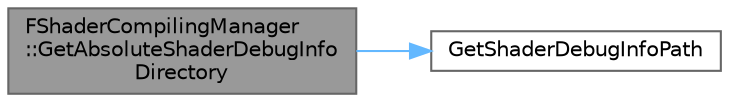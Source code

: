 digraph "FShaderCompilingManager::GetAbsoluteShaderDebugInfoDirectory"
{
 // INTERACTIVE_SVG=YES
 // LATEX_PDF_SIZE
  bgcolor="transparent";
  edge [fontname=Helvetica,fontsize=10,labelfontname=Helvetica,labelfontsize=10];
  node [fontname=Helvetica,fontsize=10,shape=box,height=0.2,width=0.4];
  rankdir="LR";
  Node1 [id="Node000001",label="FShaderCompilingManager\l::GetAbsoluteShaderDebugInfo\lDirectory",height=0.2,width=0.4,color="gray40", fillcolor="grey60", style="filled", fontcolor="black",tooltip=" "];
  Node1 -> Node2 [id="edge1_Node000001_Node000002",color="steelblue1",style="solid",tooltip=" "];
  Node2 [id="Node000002",label="GetShaderDebugInfoPath",height=0.2,width=0.4,color="grey40", fillcolor="white", style="filled",URL="$d0/d99/ShaderCompilerCore_8h.html#a0ad13cf6f3bc9636ada2bf90961006c4",tooltip="Returns the base path where any shader debug information should be written to."];
}
